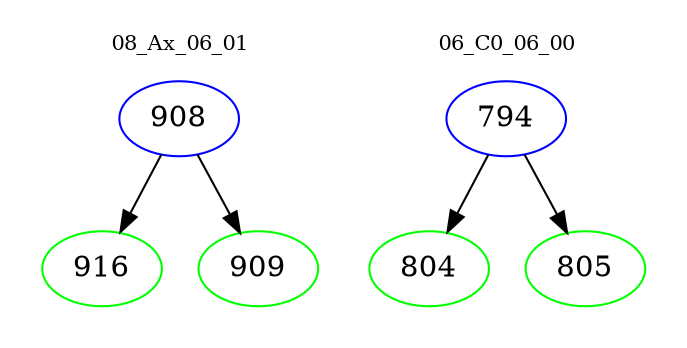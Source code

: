digraph{
subgraph cluster_0 {
color = white
label = "08_Ax_06_01";
fontsize=10;
T0_908 [label="908", color="blue"]
T0_908 -> T0_916 [color="black"]
T0_916 [label="916", color="green"]
T0_908 -> T0_909 [color="black"]
T0_909 [label="909", color="green"]
}
subgraph cluster_1 {
color = white
label = "06_C0_06_00";
fontsize=10;
T1_794 [label="794", color="blue"]
T1_794 -> T1_804 [color="black"]
T1_804 [label="804", color="green"]
T1_794 -> T1_805 [color="black"]
T1_805 [label="805", color="green"]
}
}
